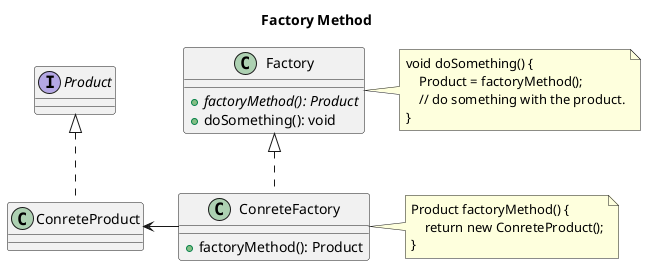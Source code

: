 @startuml

title Factory Method

interface Product
class Factory {
    + {abstract} factoryMethod(): Product
    + doSomething(): void
}
class ConreteProduct
class ConreteFactory {
    + factoryMethod(): Product
}

note as N1
  void doSomething() {
      Product = factoryMethod();
      // do something with the product.
  }
end note
note as N2
  Product factoryMethod() {
      return new ConreteProduct();
  }
end note

Product <|..  ConreteProduct
Factory <|.. ConreteFactory
ConreteProduct <- ConreteFactory
Factory . N1
ConreteFactory . N2

@enduml